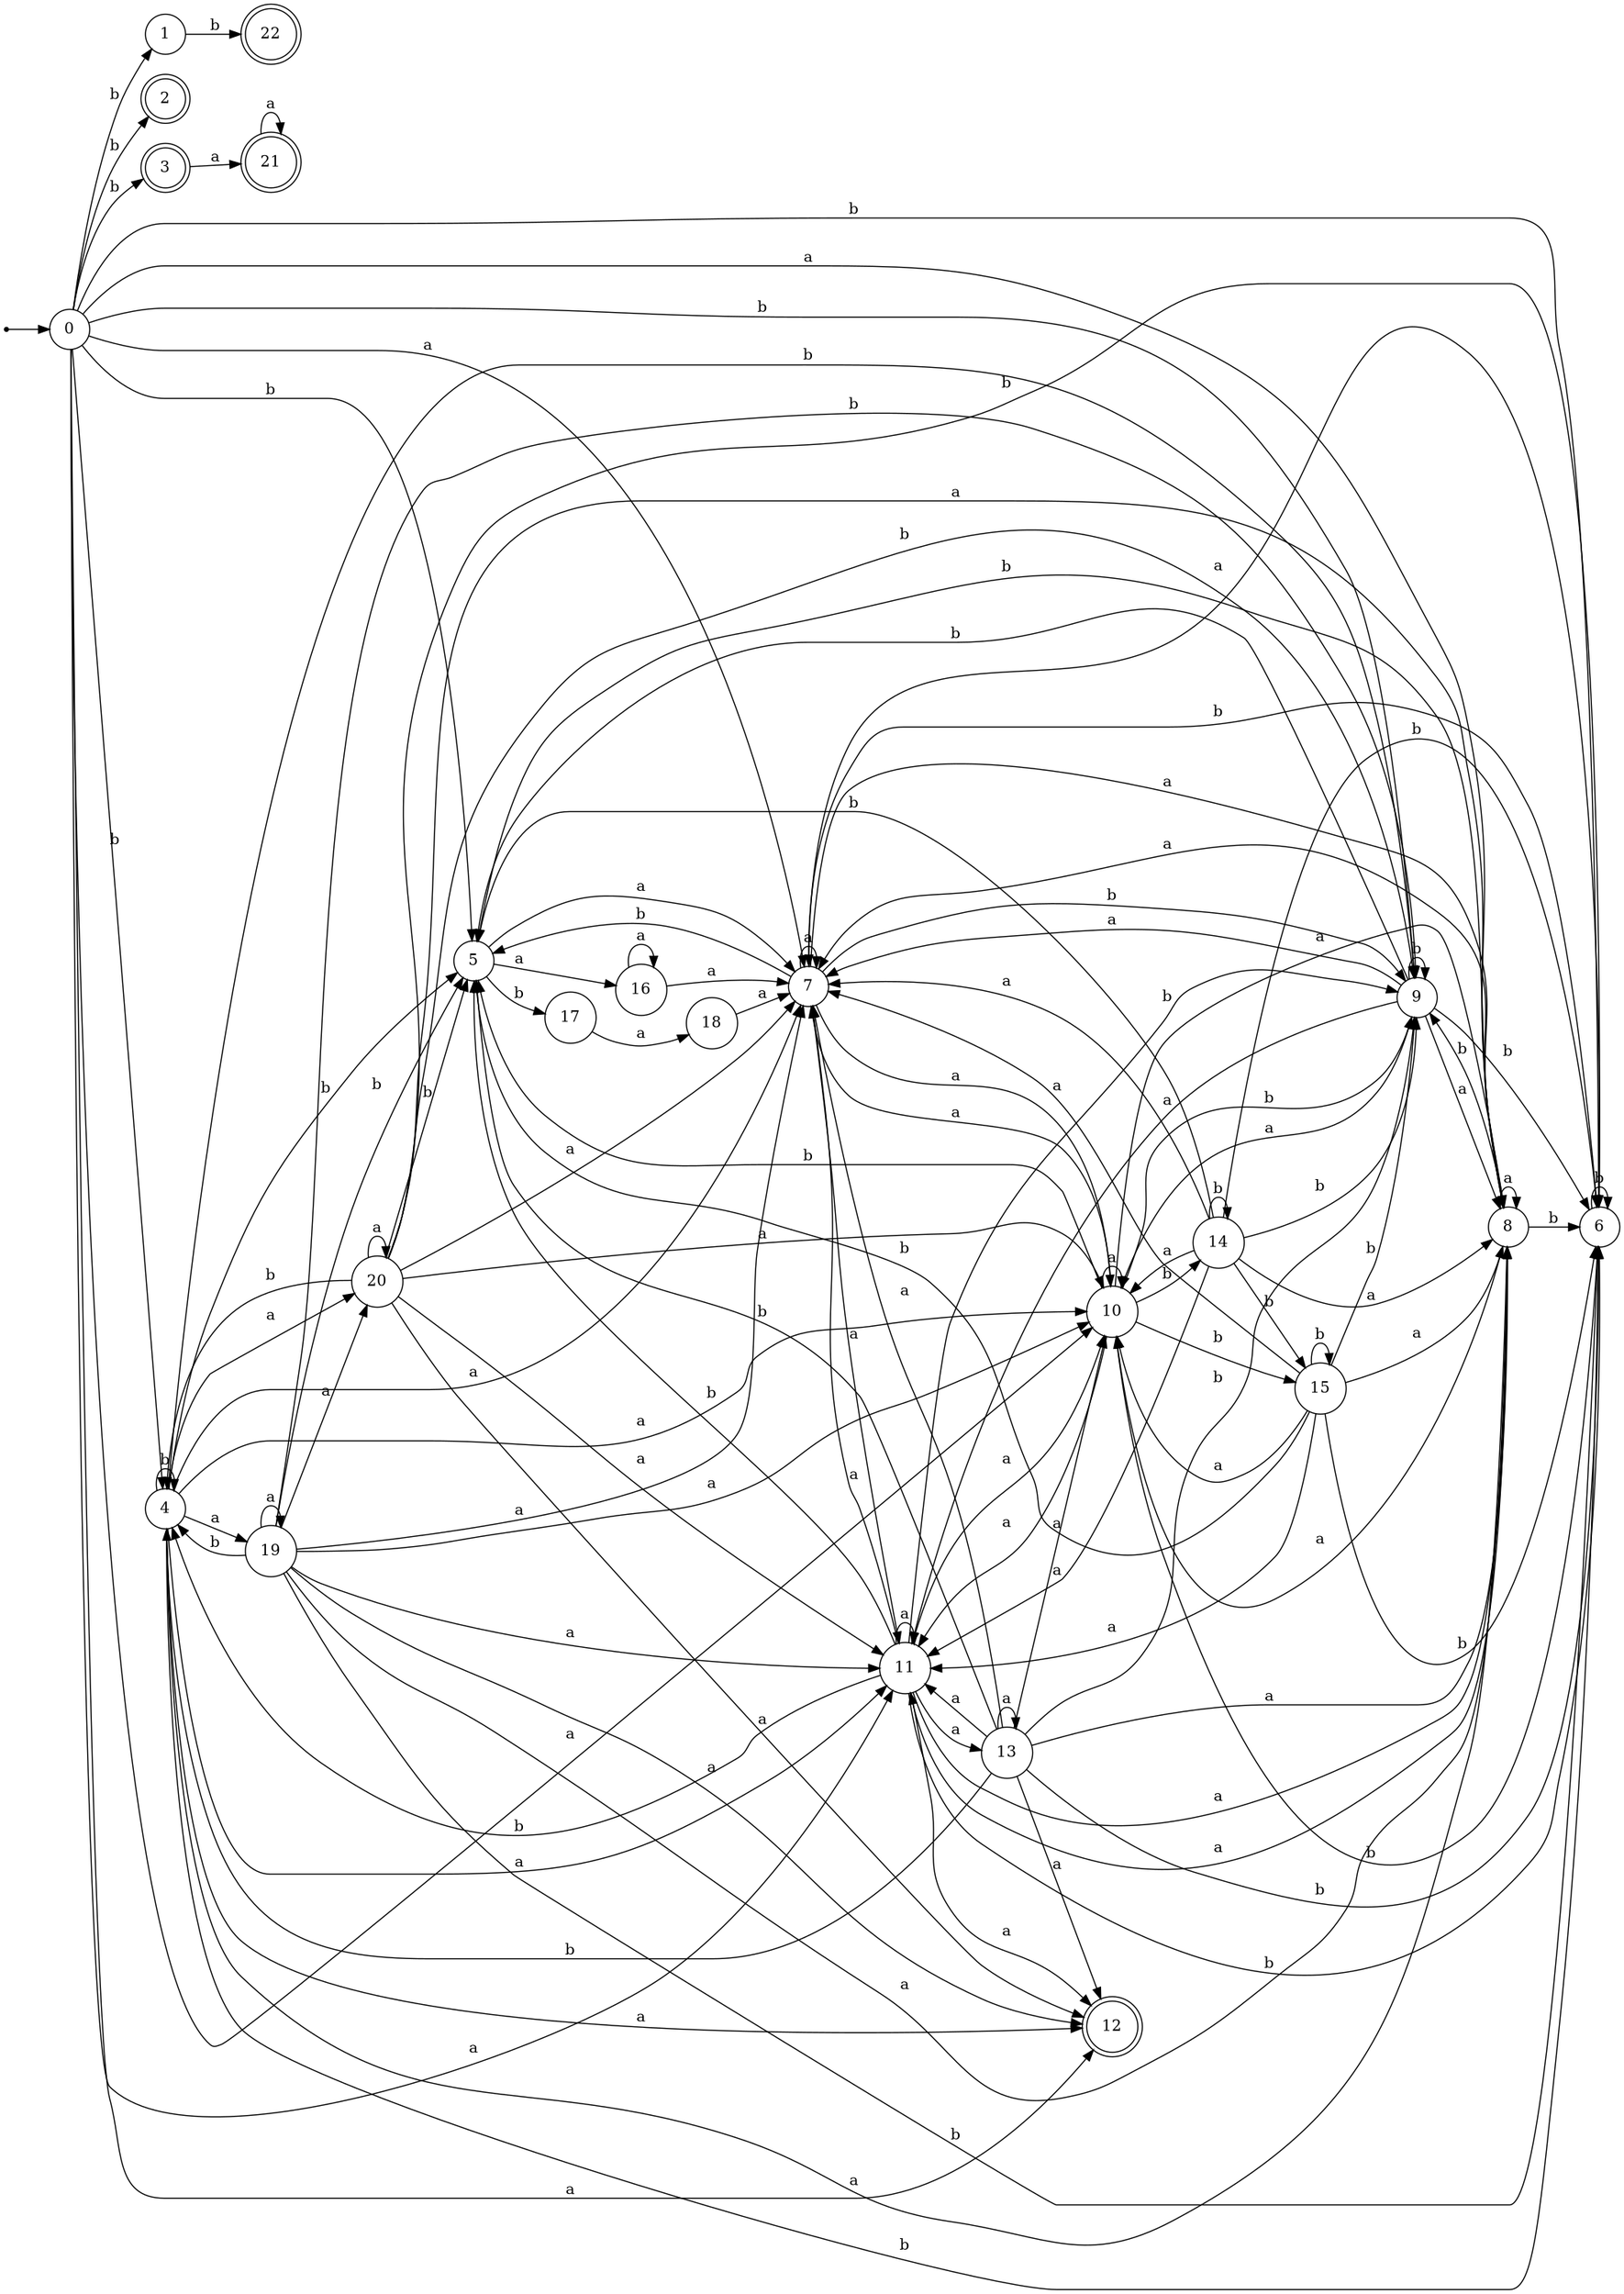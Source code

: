 digraph finite_state_machine {
rankdir=LR;
size="20,20";
node [shape = point]; "dummy0"
node [shape = circle]; "0";
"dummy0" -> "0";
node [shape = circle]; "1";
node [shape = doublecircle]; "2";node [shape = doublecircle]; "3";node [shape = circle]; "4";
node [shape = circle]; "5";
node [shape = circle]; "6";
node [shape = circle]; "7";
node [shape = circle]; "8";
node [shape = circle]; "9";
node [shape = circle]; "10";
node [shape = circle]; "11";
node [shape = doublecircle]; "12";node [shape = circle]; "13";
node [shape = circle]; "14";
node [shape = circle]; "15";
node [shape = circle]; "16";
node [shape = circle]; "17";
node [shape = circle]; "18";
node [shape = circle]; "19";
node [shape = circle]; "20";
node [shape = doublecircle]; "21";node [shape = doublecircle]; "22";"0" -> "1" [label = "b"];
 "0" -> "2" [label = "b"];
 "0" -> "3" [label = "b"];
 "0" -> "4" [label = "b"];
 "0" -> "5" [label = "b"];
 "0" -> "6" [label = "b"];
 "0" -> "9" [label = "b"];
 "0" -> "7" [label = "a"];
 "0" -> "8" [label = "a"];
 "0" -> "10" [label = "a"];
 "0" -> "11" [label = "a"];
 "0" -> "12" [label = "a"];
 "11" -> "7" [label = "a"];
 "11" -> "8" [label = "a"];
 "11" -> "10" [label = "a"];
 "11" -> "11" [label = "a"];
 "11" -> "12" [label = "a"];
 "11" -> "13" [label = "a"];
 "11" -> "9" [label = "b"];
 "11" -> "4" [label = "b"];
 "11" -> "5" [label = "b"];
 "11" -> "6" [label = "b"];
 "13" -> "7" [label = "a"];
 "13" -> "8" [label = "a"];
 "13" -> "10" [label = "a"];
 "13" -> "11" [label = "a"];
 "13" -> "12" [label = "a"];
 "13" -> "13" [label = "a"];
 "13" -> "9" [label = "b"];
 "13" -> "4" [label = "b"];
 "13" -> "5" [label = "b"];
 "13" -> "6" [label = "b"];
 "10" -> "8" [label = "a"];
 "10" -> "10" [label = "a"];
 "10" -> "11" [label = "a"];
 "10" -> "7" [label = "a"];
 "10" -> "5" [label = "b"];
 "10" -> "6" [label = "b"];
 "10" -> "9" [label = "b"];
 "10" -> "14" [label = "b"];
 "10" -> "15" [label = "b"];
 "15" -> "9" [label = "b"];
 "15" -> "5" [label = "b"];
 "15" -> "6" [label = "b"];
 "15" -> "15" [label = "b"];
 "15" -> "8" [label = "a"];
 "15" -> "10" [label = "a"];
 "15" -> "11" [label = "a"];
 "15" -> "7" [label = "a"];
 "14" -> "5" [label = "b"];
 "14" -> "6" [label = "b"];
 "14" -> "9" [label = "b"];
 "14" -> "14" [label = "b"];
 "14" -> "15" [label = "b"];
 "14" -> "8" [label = "a"];
 "14" -> "10" [label = "a"];
 "14" -> "11" [label = "a"];
 "14" -> "7" [label = "a"];
 "9" -> "9" [label = "b"];
 "9" -> "5" [label = "b"];
 "9" -> "6" [label = "b"];
 "9" -> "8" [label = "a"];
 "9" -> "10" [label = "a"];
 "9" -> "11" [label = "a"];
 "9" -> "7" [label = "a"];
 "8" -> "8" [label = "a"];
 "8" -> "10" [label = "a"];
 "8" -> "11" [label = "a"];
 "8" -> "7" [label = "a"];
 "8" -> "9" [label = "b"];
 "8" -> "5" [label = "b"];
 "8" -> "6" [label = "b"];
 "7" -> "8" [label = "a"];
 "7" -> "10" [label = "a"];
 "7" -> "11" [label = "a"];
 "7" -> "7" [label = "a"];
 "7" -> "9" [label = "b"];
 "7" -> "5" [label = "b"];
 "7" -> "6" [label = "b"];
 "6" -> "6" [label = "b"];
 "6" -> "7" [label = "a"];
 "5" -> "16" [label = "a"];
 "5" -> "7" [label = "a"];
 "5" -> "17" [label = "b"];
 "17" -> "18" [label = "a"];
 "18" -> "7" [label = "a"];
 "16" -> "16" [label = "a"];
 "16" -> "7" [label = "a"];
 "4" -> "9" [label = "b"];
 "4" -> "4" [label = "b"];
 "4" -> "5" [label = "b"];
 "4" -> "6" [label = "b"];
 "4" -> "19" [label = "a"];
 "4" -> "20" [label = "a"];
 "4" -> "7" [label = "a"];
 "4" -> "8" [label = "a"];
 "4" -> "10" [label = "a"];
 "4" -> "11" [label = "a"];
 "4" -> "12" [label = "a"];
 "20" -> "20" [label = "a"];
 "20" -> "7" [label = "a"];
 "20" -> "8" [label = "a"];
 "20" -> "10" [label = "a"];
 "20" -> "11" [label = "a"];
 "20" -> "12" [label = "a"];
 "20" -> "9" [label = "b"];
 "20" -> "4" [label = "b"];
 "20" -> "5" [label = "b"];
 "20" -> "6" [label = "b"];
 "19" -> "19" [label = "a"];
 "19" -> "20" [label = "a"];
 "19" -> "7" [label = "a"];
 "19" -> "8" [label = "a"];
 "19" -> "10" [label = "a"];
 "19" -> "11" [label = "a"];
 "19" -> "12" [label = "a"];
 "19" -> "9" [label = "b"];
 "19" -> "4" [label = "b"];
 "19" -> "5" [label = "b"];
 "19" -> "6" [label = "b"];
 "3" -> "21" [label = "a"];
 "21" -> "21" [label = "a"];
 "1" -> "22" [label = "b"];
 }
